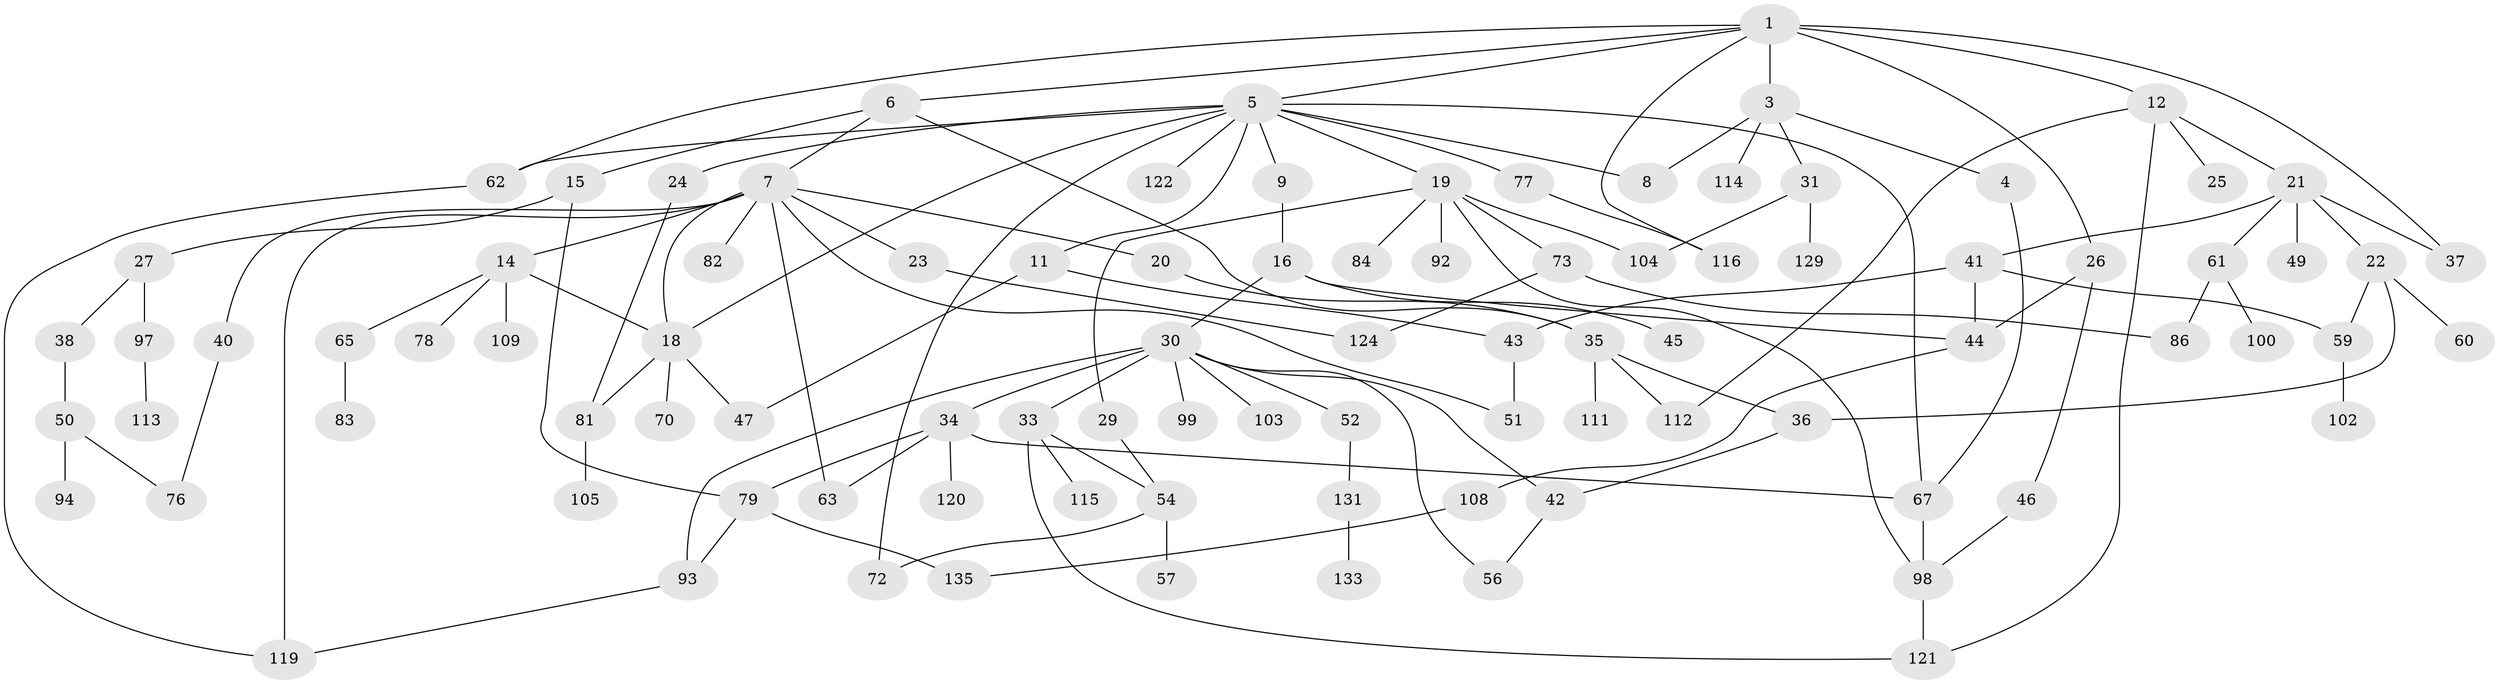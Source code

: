 // original degree distribution, {4: 0.07352941176470588, 7: 0.029411764705882353, 5: 0.029411764705882353, 3: 0.22058823529411764, 9: 0.014705882352941176, 2: 0.34558823529411764, 1: 0.2647058823529412, 6: 0.022058823529411766}
// Generated by graph-tools (version 1.1) at 2025/41/03/06/25 10:41:31]
// undirected, 94 vertices, 129 edges
graph export_dot {
graph [start="1"]
  node [color=gray90,style=filled];
  1 [super="+2"];
  3 [super="+39"];
  4 [super="+48"];
  5 [super="+13"];
  6 [super="+58"];
  7 [super="+17"];
  8;
  9 [super="+10"];
  11;
  12 [super="+32"];
  14 [super="+69"];
  15;
  16 [super="+118"];
  18 [super="+55"];
  19 [super="+68"];
  20;
  21 [super="+88"];
  22;
  23 [super="+71"];
  24;
  25 [super="+28"];
  26 [super="+53"];
  27;
  29;
  30 [super="+87"];
  31;
  33 [super="+91"];
  34 [super="+125"];
  35 [super="+74"];
  36 [super="+64"];
  37 [super="+66"];
  38;
  40;
  41 [super="+85"];
  42 [super="+95"];
  43 [super="+126"];
  44;
  45;
  46;
  47 [super="+136"];
  49;
  50;
  51 [super="+80"];
  52;
  54 [super="+90"];
  56;
  57;
  59 [super="+75"];
  60;
  61;
  62 [super="+101"];
  63 [super="+89"];
  65;
  67;
  70;
  72;
  73 [super="+110"];
  76 [super="+107"];
  77;
  78;
  79 [super="+123"];
  81 [super="+106"];
  82;
  83;
  84 [super="+96"];
  86 [super="+127"];
  92;
  93;
  94;
  97;
  98 [super="+117"];
  99;
  100;
  102 [super="+132"];
  103;
  104;
  105 [super="+130"];
  108;
  109;
  111;
  112;
  113;
  114 [super="+128"];
  115;
  116;
  119;
  120 [super="+134"];
  121;
  122;
  124;
  129;
  131;
  133;
  135;
  1 -- 37;
  1 -- 12 [weight=2];
  1 -- 62;
  1 -- 3;
  1 -- 116;
  1 -- 5;
  1 -- 6;
  1 -- 26;
  3 -- 4;
  3 -- 8;
  3 -- 31;
  3 -- 114;
  4 -- 67;
  5 -- 9;
  5 -- 11;
  5 -- 19;
  5 -- 62;
  5 -- 67;
  5 -- 18;
  5 -- 8;
  5 -- 24;
  5 -- 122;
  5 -- 72;
  5 -- 77;
  6 -- 7;
  6 -- 15;
  6 -- 35;
  7 -- 14;
  7 -- 20;
  7 -- 40;
  7 -- 63;
  7 -- 82;
  7 -- 51;
  7 -- 119;
  7 -- 23;
  7 -- 18;
  9 -- 16;
  11 -- 43;
  11 -- 47;
  12 -- 21;
  12 -- 25;
  12 -- 112;
  12 -- 121;
  14 -- 65;
  14 -- 109;
  14 -- 78;
  14 -- 18;
  15 -- 27;
  15 -- 79;
  16 -- 30;
  16 -- 45;
  16 -- 44;
  18 -- 70;
  18 -- 47;
  18 -- 81;
  19 -- 29;
  19 -- 84;
  19 -- 92;
  19 -- 104;
  19 -- 73;
  19 -- 98;
  20 -- 35;
  21 -- 22;
  21 -- 41;
  21 -- 49;
  21 -- 61;
  21 -- 37;
  22 -- 36;
  22 -- 59;
  22 -- 60;
  23 -- 124;
  24 -- 81;
  26 -- 46;
  26 -- 44;
  27 -- 38;
  27 -- 97;
  29 -- 54;
  30 -- 33;
  30 -- 34;
  30 -- 42;
  30 -- 52;
  30 -- 93;
  30 -- 99;
  30 -- 56;
  30 -- 103;
  31 -- 104;
  31 -- 129;
  33 -- 115;
  33 -- 121;
  33 -- 54;
  34 -- 67;
  34 -- 79;
  34 -- 120;
  34 -- 63;
  35 -- 111;
  35 -- 112;
  35 -- 36;
  36 -- 42;
  38 -- 50;
  40 -- 76;
  41 -- 44;
  41 -- 59;
  41 -- 43;
  42 -- 56;
  43 -- 51;
  44 -- 108;
  46 -- 98;
  50 -- 76;
  50 -- 94;
  52 -- 131;
  54 -- 57;
  54 -- 72;
  59 -- 102;
  61 -- 100;
  61 -- 86;
  62 -- 119;
  65 -- 83;
  67 -- 98;
  73 -- 86;
  73 -- 124;
  77 -- 116;
  79 -- 93;
  79 -- 135;
  81 -- 105;
  93 -- 119;
  97 -- 113;
  98 -- 121;
  108 -- 135;
  131 -- 133;
}
